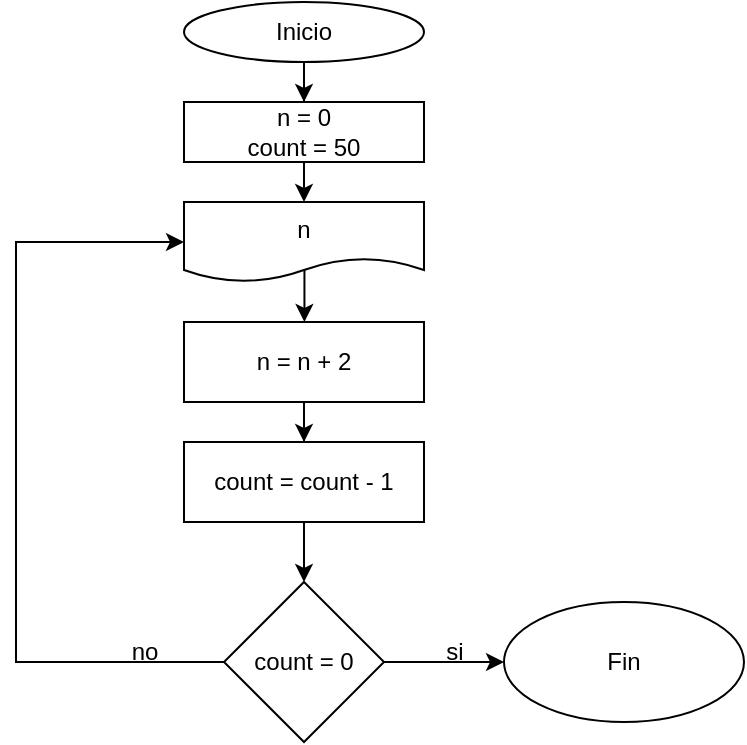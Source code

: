 <mxfile version="20.0.3" type="github">
  <diagram id="C5RBs43oDa-KdzZeNtuy" name="Page-1">
    <mxGraphModel dx="1146" dy="528" grid="1" gridSize="10" guides="1" tooltips="1" connect="1" arrows="1" fold="1" page="1" pageScale="1" pageWidth="827" pageHeight="1169" math="0" shadow="0">
      <root>
        <mxCell id="WIyWlLk6GJQsqaUBKTNV-0" />
        <mxCell id="WIyWlLk6GJQsqaUBKTNV-1" parent="WIyWlLk6GJQsqaUBKTNV-0" />
        <mxCell id="707X3964jVQWPTff0WFV-11" value="" style="edgeStyle=orthogonalEdgeStyle;rounded=0;orthogonalLoop=1;jettySize=auto;html=1;" edge="1" parent="WIyWlLk6GJQsqaUBKTNV-1" source="707X3964jVQWPTff0WFV-2" target="707X3964jVQWPTff0WFV-10">
          <mxGeometry relative="1" as="geometry" />
        </mxCell>
        <mxCell id="707X3964jVQWPTff0WFV-2" value="Inicio" style="ellipse;whiteSpace=wrap;html=1;" vertex="1" parent="WIyWlLk6GJQsqaUBKTNV-1">
          <mxGeometry x="354" y="60" width="120" height="30" as="geometry" />
        </mxCell>
        <mxCell id="707X3964jVQWPTff0WFV-7" value="" style="edgeStyle=orthogonalEdgeStyle;rounded=0;orthogonalLoop=1;jettySize=auto;html=1;exitX=0.502;exitY=0.804;exitDx=0;exitDy=0;exitPerimeter=0;" edge="1" parent="WIyWlLk6GJQsqaUBKTNV-1" source="707X3964jVQWPTff0WFV-3" target="707X3964jVQWPTff0WFV-6">
          <mxGeometry relative="1" as="geometry" />
        </mxCell>
        <mxCell id="707X3964jVQWPTff0WFV-3" value="n" style="shape=document;whiteSpace=wrap;html=1;boundedLbl=1;" vertex="1" parent="WIyWlLk6GJQsqaUBKTNV-1">
          <mxGeometry x="354" y="160" width="120" height="40" as="geometry" />
        </mxCell>
        <mxCell id="707X3964jVQWPTff0WFV-9" value="" style="edgeStyle=orthogonalEdgeStyle;rounded=0;orthogonalLoop=1;jettySize=auto;html=1;" edge="1" parent="WIyWlLk6GJQsqaUBKTNV-1" source="707X3964jVQWPTff0WFV-6" target="707X3964jVQWPTff0WFV-8">
          <mxGeometry relative="1" as="geometry" />
        </mxCell>
        <mxCell id="707X3964jVQWPTff0WFV-6" value="n = n + 2" style="whiteSpace=wrap;html=1;" vertex="1" parent="WIyWlLk6GJQsqaUBKTNV-1">
          <mxGeometry x="354" y="220" width="120" height="40" as="geometry" />
        </mxCell>
        <mxCell id="707X3964jVQWPTff0WFV-19" value="" style="edgeStyle=orthogonalEdgeStyle;rounded=0;orthogonalLoop=1;jettySize=auto;html=1;" edge="1" parent="WIyWlLk6GJQsqaUBKTNV-1" source="707X3964jVQWPTff0WFV-8" target="707X3964jVQWPTff0WFV-18">
          <mxGeometry relative="1" as="geometry" />
        </mxCell>
        <mxCell id="707X3964jVQWPTff0WFV-8" value="count = count - 1" style="whiteSpace=wrap;html=1;" vertex="1" parent="WIyWlLk6GJQsqaUBKTNV-1">
          <mxGeometry x="354" y="280" width="120" height="40" as="geometry" />
        </mxCell>
        <mxCell id="707X3964jVQWPTff0WFV-10" value="n = 0&lt;br&gt;count = 50" style="rounded=0;whiteSpace=wrap;html=1;" vertex="1" parent="WIyWlLk6GJQsqaUBKTNV-1">
          <mxGeometry x="354" y="110" width="120" height="30" as="geometry" />
        </mxCell>
        <mxCell id="707X3964jVQWPTff0WFV-16" value="" style="edgeStyle=orthogonalEdgeStyle;rounded=0;orthogonalLoop=1;jettySize=auto;html=1;exitX=0.5;exitY=1;exitDx=0;exitDy=0;entryX=0.5;entryY=0;entryDx=0;entryDy=0;" edge="1" parent="WIyWlLk6GJQsqaUBKTNV-1" source="707X3964jVQWPTff0WFV-10" target="707X3964jVQWPTff0WFV-3">
          <mxGeometry relative="1" as="geometry">
            <mxPoint x="414" y="160" as="sourcePoint" />
            <mxPoint x="413.76" y="190" as="targetPoint" />
            <Array as="points" />
          </mxGeometry>
        </mxCell>
        <mxCell id="707X3964jVQWPTff0WFV-20" style="edgeStyle=orthogonalEdgeStyle;rounded=0;orthogonalLoop=1;jettySize=auto;html=1;entryX=0;entryY=0.5;entryDx=0;entryDy=0;" edge="1" parent="WIyWlLk6GJQsqaUBKTNV-1" source="707X3964jVQWPTff0WFV-18" target="707X3964jVQWPTff0WFV-3">
          <mxGeometry relative="1" as="geometry">
            <mxPoint x="220" y="160" as="targetPoint" />
            <Array as="points">
              <mxPoint x="270" y="390" />
              <mxPoint x="270" y="180" />
            </Array>
          </mxGeometry>
        </mxCell>
        <mxCell id="707X3964jVQWPTff0WFV-23" value="" style="edgeStyle=orthogonalEdgeStyle;rounded=0;orthogonalLoop=1;jettySize=auto;html=1;" edge="1" parent="WIyWlLk6GJQsqaUBKTNV-1" source="707X3964jVQWPTff0WFV-18" target="707X3964jVQWPTff0WFV-22">
          <mxGeometry relative="1" as="geometry" />
        </mxCell>
        <mxCell id="707X3964jVQWPTff0WFV-18" value="count = 0" style="rhombus;whiteSpace=wrap;html=1;" vertex="1" parent="WIyWlLk6GJQsqaUBKTNV-1">
          <mxGeometry x="374" y="350" width="80" height="80" as="geometry" />
        </mxCell>
        <mxCell id="707X3964jVQWPTff0WFV-21" value="no" style="text;html=1;align=center;verticalAlign=middle;resizable=0;points=[];autosize=1;strokeColor=none;fillColor=none;" vertex="1" parent="WIyWlLk6GJQsqaUBKTNV-1">
          <mxGeometry x="314" y="370" width="40" height="30" as="geometry" />
        </mxCell>
        <mxCell id="707X3964jVQWPTff0WFV-22" value="Fin" style="ellipse;whiteSpace=wrap;html=1;" vertex="1" parent="WIyWlLk6GJQsqaUBKTNV-1">
          <mxGeometry x="514" y="360" width="120" height="60" as="geometry" />
        </mxCell>
        <mxCell id="707X3964jVQWPTff0WFV-24" value="si" style="text;html=1;align=center;verticalAlign=middle;resizable=0;points=[];autosize=1;strokeColor=none;fillColor=none;" vertex="1" parent="WIyWlLk6GJQsqaUBKTNV-1">
          <mxGeometry x="474" y="370" width="30" height="30" as="geometry" />
        </mxCell>
      </root>
    </mxGraphModel>
  </diagram>
</mxfile>

